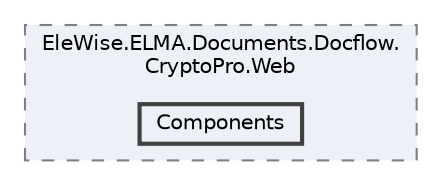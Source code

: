 digraph "Web/Modules/EleWise.ELMA.Documents.Docflow.CryptoPro.Web/Components"
{
 // LATEX_PDF_SIZE
  bgcolor="transparent";
  edge [fontname=Helvetica,fontsize=10,labelfontname=Helvetica,labelfontsize=10];
  node [fontname=Helvetica,fontsize=10,shape=box,height=0.2,width=0.4];
  compound=true
  subgraph clusterdir_bef5b70a9ec6f6afaed5b7f8bc960ef5 {
    graph [ bgcolor="#edf0f7", pencolor="grey50", label="EleWise.ELMA.Documents.Docflow.\lCryptoPro.Web", fontname=Helvetica,fontsize=10 style="filled,dashed", URL="dir_bef5b70a9ec6f6afaed5b7f8bc960ef5.html",tooltip=""]
  dir_626587f2468109fcced8093184a81893 [label="Components", fillcolor="#edf0f7", color="grey25", style="filled,bold", URL="dir_626587f2468109fcced8093184a81893.html",tooltip=""];
  }
}
